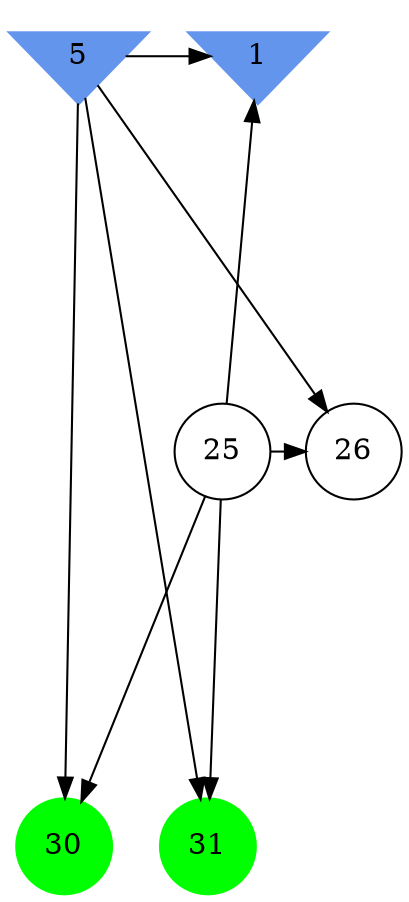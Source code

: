 digraph brain {
	ranksep=2.0;
	1 [shape=invtriangle,style=filled,color=cornflowerblue];
	5 [shape=invtriangle,style=filled,color=cornflowerblue];
	25 [shape=circle,color=black];
	26 [shape=circle,color=black];
	30 [shape=circle,style=filled,color=green];
	31 [shape=circle,style=filled,color=green];
	25	->	31;
	25	->	1;
	25	->	26;
	25	->	30;
	5	->	31;
	5	->	1;
	5	->	26;
	5	->	30;
	{ rank=same; 1; 5; }
	{ rank=same; 25; 26; }
	{ rank=same; 30; 31; }
}
